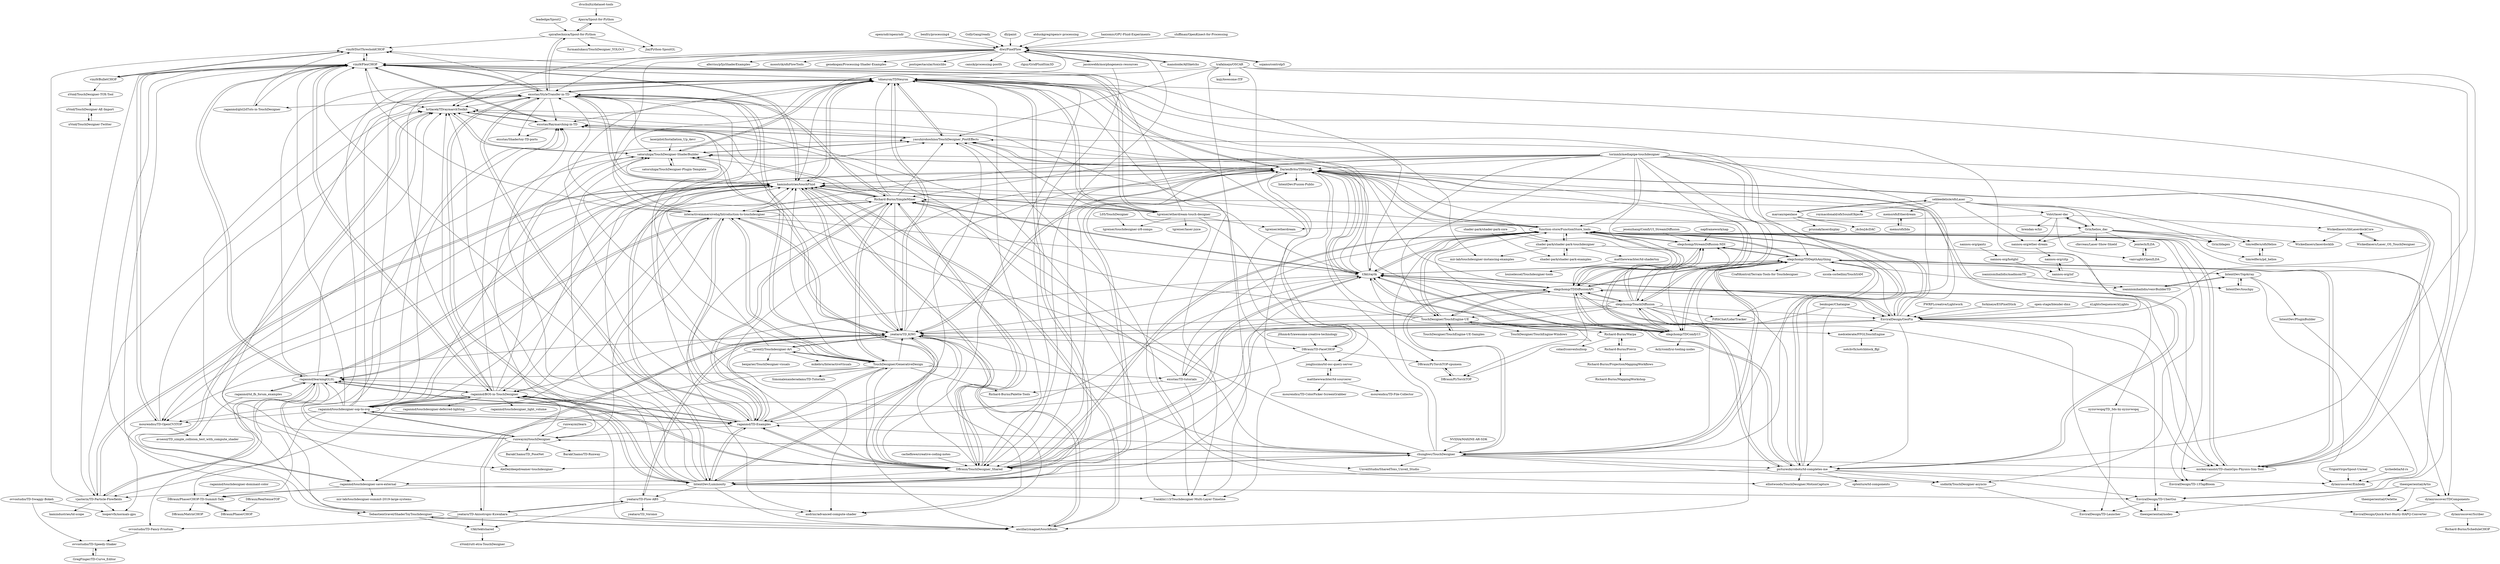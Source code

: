digraph G {
"dvschultz/dataset-tools" -> "Ajasra/Spout-for-Python" ["e"=1]
"haxiomic/GPU-Fluid-Experiments" -> "diwi/PixelFlow" ["e"=1]
"tdneuron/TDNeuron" -> "exsstas/StyleTransfer-in-TD"
"tdneuron/TDNeuron" -> "hrtlacek/TDraymarchToolkit"
"tdneuron/TDNeuron" -> "DarienBrito/TDMorph"
"tdneuron/TDNeuron" -> "vinz9/FlexCHOP"
"tdneuron/TDNeuron" -> "kamindustries/touchFluid"
"tdneuron/TDNeuron" -> "exsstas/Raymarching-in-TD"
"tdneuron/TDNeuron" -> "EnviralDesign/TD-UberGui"
"tdneuron/TDNeuron" -> "yasuhirohoshino/TouchDesigner_PostEffects"
"tdneuron/TDNeuron" -> "tgreiser/etherdream-touch-designer"
"tdneuron/TDNeuron" -> "satoruhiga/TouchDesigner-ShaderBuilder"
"tdneuron/TDNeuron" -> "yeataro/TD_KIWI"
"tdneuron/TDNeuron" -> "IntentDev/Luminosity"
"tdneuron/TDNeuron" -> "franklin113/Touchdesigner-Multi-Layer-Timeline"
"shiffman/OpenKinect-for-Processing" -> "diwi/PixelFlow" ["e"=1]
"manoloide/AllSketchs" -> "diwi/PixelFlow" ["e"=1]
"shader-park/shader-park-core" -> "shader-park/shader-park-examples" ["e"=1]
"shader-park/shader-park-core" -> "shader-park/shader-park-touchdesigner" ["e"=1]
"jasonwebb/morphogenesis-resources" -> "diwi/PixelFlow" ["e"=1]
"jasonwebb/morphogenesis-resources" -> "DBraun/TouchDesigner_Shared" ["e"=1]
"openrndr/openrndr" -> "diwi/PixelFlow" ["e"=1]
"runwayml/learn" -> "runwayml/touchDesigner" ["e"=1]
"memo/ofxEtherdream" -> "memo/ofxIlda"
"laserpilot/Installation_Up_4evr" -> "satoruhiga/TouchDesigner-ShaderBuilder" ["e"=1]
"yeataro/TD-Flow-ABS" -> "yeataro/TD_KIWI"
"yeataro/TD-Flow-ABS" -> "yeataro/TD-Anisotropic-Kuwahara"
"yeataro/TD-Flow-ABS" -> "yeataro/TD_Voronoi"
"yeataro/TD-Flow-ABS" -> "andrinr/advanced-compute-shader"
"yeataro/TD-Flow-ABS" -> "t3kt/tektshared"
"yeataro/TD_KIWI" -> "kamindustries/touchFluid"
"yeataro/TD_KIWI" -> "yeataro/TD-Flow-ABS"
"yeataro/TD_KIWI" -> "exsstas/StyleTransfer-in-TD"
"yeataro/TD_KIWI" -> "hrtlacek/TDraymarchToolkit"
"yeataro/TD_KIWI" -> "ancillarymagnet/touchfluids"
"yeataro/TD_KIWI" -> "satoruhiga/TouchDesigner-ShaderBuilder"
"yeataro/TD_KIWI" -> "tdneuron/TDNeuron"
"yeataro/TD_KIWI" -> "DarienBrito/TDMorph"
"yeataro/TD_KIWI" -> "IntentDev/Luminosity"
"yeataro/TD_KIWI" -> "yasuhirohoshino/TouchDesigner_PostEffects"
"yeataro/TD_KIWI" -> "cpreid2/Touchdesigner-Art"
"yeataro/TD_KIWI" -> "andrinr/advanced-compute-shader"
"yeataro/TD_KIWI" -> "yeataro/TD-Anisotropic-Kuwahara"
"yeataro/TD_KIWI" -> "DBraun/TD-FaceCHOP"
"yeataro/TD_KIWI" -> "mourendxu/TD-OpenCV3TOP"
"cpreid2/Touchdesigner-Art" -> "benjarier/TouchDesigner-visuals"
"cpreid2/Touchdesigner-Art" -> "yeataro/TD_KIWI"
"cpreid2/Touchdesigner-Art" -> "mikebru/InteractiveVisuals"
"cpreid2/Touchdesigner-Art" -> "kamindustries/touchFluid"
"cpreid2/Touchdesigner-Art" -> "andrinr/advanced-compute-shader"
"cpreid2/Touchdesigner-Art" -> "TouchDesigner/GenerativeDesign"
"Volst/laser-dac" -> "Grix/helios_dac"
"Volst/laser-dac" -> "nannou-org/ether-dream"
"Volst/laser-dac" -> "vanvught/OpenILDA"
"Volst/laser-dac" -> "Wickedlasers/libLaserdockCore"
"Volst/laser-dac" -> "tgreiser/etherdream"
"Volst/laser-dac" -> "brendan-w/lzr"
"satoruhiga/TouchDesigner-Plugin-Template" -> "satoruhiga/TouchDesigner-ShaderBuilder"
"IntentDev/Luminosity" -> "kamindustries/touchFluid"
"IntentDev/Luminosity" -> "hrtlacek/TDraymarchToolkit"
"IntentDev/Luminosity" -> "tdneuron/TDNeuron"
"IntentDev/Luminosity" -> "satoruhiga/TouchDesigner-ShaderBuilder"
"IntentDev/Luminosity" -> "yeataro/TD_KIWI"
"IntentDev/Luminosity" -> "DarienBrito/TDMorph"
"IntentDev/Luminosity" -> "exsstas/StyleTransfer-in-TD"
"IntentDev/Luminosity" -> "ancillarymagnet/touchfluids"
"IntentDev/Luminosity" -> "yeataro/TD-Flow-ABS"
"IntentDev/Luminosity" -> "raganmd/BOS-in-TouchDesigner"
"IntentDev/Luminosity" -> "vjasterix/TD-Particle-Flowfields"
"IntentDev/Luminosity" -> "raganmd/TD-Examples"
"IntentDev/Luminosity" -> "exsstas/Raymarching-in-TD"
"IntentDev/Luminosity" -> "EnviralDesign/TD-UberGui"
"IntentDev/Luminosity" -> "yasuhirohoshino/TouchDesigner_PostEffects"
"spiraltechnica/Spout-for-Python" -> "Ajasra/Spout-for-Python"
"spiraltechnica/Spout-for-Python" -> "exsstas/StyleTransfer-in-TD"
"spiraltechnica/Spout-for-Python" -> "furmanlukasz/TouchDesigner_YOLOv3"
"spiraltechnica/Spout-for-Python" -> "jlai/Python-SpoutGL"
"spiraltechnica/Spout-for-Python" -> "vinz9/DistThresholdCHOP"
"raganmd/touchdesigner-sop-to-svg" -> "raganmd/BOS-in-TouchDesigner"
"raganmd/touchdesigner-sop-to-svg" -> "satoruhiga/TouchDesigner-ShaderBuilder"
"raganmd/touchdesigner-sop-to-svg" -> "ancillarymagnet/touchfluids"
"raganmd/touchdesigner-sop-to-svg" -> "kamindustries/touchFluid"
"raganmd/touchdesigner-sop-to-svg" -> "runwayml/touchDesigner"
"raganmd/touchdesigner-sop-to-svg" -> "raganmd/TD-Examples"
"raganmd/touchdesigner-sop-to-svg" -> "tdneuron/TDNeuron"
"raganmd/touchdesigner-sop-to-svg" -> "hrtlacek/TDraymarchToolkit"
"raganmd/touchdesigner-sop-to-svg" -> "mourendxu/TD-OpenCV3TOP"
"raganmd/touchdesigner-sop-to-svg" -> "DBraun/PhaserCHOP-TD-Summit-Talk"
"raganmd/touchdesigner-sop-to-svg" -> "exsstas/StyleTransfer-in-TD"
"raganmd/touchdesigner-sop-to-svg" -> "raganmd/learningGLSL"
"raganmd/touchdesigner-sop-to-svg" -> "vinz9/FlexCHOP"
"raganmd/touchdesigner-sop-to-svg" -> "exsstas/Raymarching-in-TD"
"raganmd/touchdesigner-sop-to-svg" -> "DarienBrito/TDMorph"
"Richard-Burns/SimpleMixer" -> "kamindustries/touchFluid"
"Richard-Burns/SimpleMixer" -> "DBraun/TouchDesigner_Shared"
"Richard-Burns/SimpleMixer" -> "raganmd/TD-Examples"
"Richard-Burns/SimpleMixer" -> "t3kt/raytk"
"Richard-Burns/SimpleMixer" -> "yeataro/TD_KIWI"
"Richard-Burns/SimpleMixer" -> "exsstas/StyleTransfer-in-TD"
"Richard-Burns/SimpleMixer" -> "tdneuron/TDNeuron"
"Richard-Burns/SimpleMixer" -> "satoruhiga/TouchDesigner-ShaderBuilder"
"Richard-Burns/SimpleMixer" -> "interactiveimmersivehq/Introduction-to-touchdesigner"
"Richard-Burns/SimpleMixer" -> "exsstas/Raymarching-in-TD"
"Richard-Burns/SimpleMixer" -> "yasuhirohoshino/TouchDesigner_PostEffects"
"Richard-Burns/SimpleMixer" -> "raganmd/BOS-in-TouchDesigner"
"Richard-Burns/SimpleMixer" -> "TouchDesigner/GenerativeDesign"
"Richard-Burns/SimpleMixer" -> "andrinr/advanced-compute-shader"
"Richard-Burns/SimpleMixer" -> "tgreiser/etherdream-touch-designer"
"TouchDesigner/GenerativeDesign" -> "cpreid2/Touchdesigner-Art"
"TouchDesigner/GenerativeDesign" -> "kamindustries/touchFluid"
"TouchDesigner/GenerativeDesign" -> "Richard-Burns/SimpleMixer"
"TouchDesigner/GenerativeDesign" -> "raganmd/TD-Examples"
"TouchDesigner/GenerativeDesign" -> "raganmd/touchdesigner-sop-to-svg"
"TouchDesigner/GenerativeDesign" -> "Simonalexanderadams/TD-Tutorials"
"TouchDesigner/GenerativeDesign" -> "yeataro/TD_KIWI"
"TouchDesigner/GenerativeDesign" -> "interactiveimmersivehq/Introduction-to-touchdesigner"
"TouchDesigner/GenerativeDesign" -> "exsstas/StyleTransfer-in-TD"
"TouchDesigner/GenerativeDesign" -> "DBraun/TouchDesigner_Shared"
"TouchDesigner/GenerativeDesign" -> "exsstas/Raymarching-in-TD"
"TouchDesigner/GenerativeDesign" -> "ancillarymagnet/touchfluids"
"TouchDesigner/GenerativeDesign" -> "raganmd/learningGLSL"
"TouchDesigner/GenerativeDesign" -> "exsstas/TD-tutorials"
"TouchDesigner/GenerativeDesign" -> "Richard-Burns/Palette-Tools"
"raganmd/touchdesigner-dominant-color" -> "DBraun/PhaserCHOP-TD-Summit-Talk"
"raganmd/touchdesigner-save-external" -> "hrtlacek/TDraymarchToolkit"
"raganmd/touchdesigner-save-external" -> "mir-lab/touchdesigner-summit-2019-large-systems"
"raganmd/touchdesigner-save-external" -> "franklin113/Touchdesigner-Multi-Layer-Timeline"
"raganmd/touchdesigner-save-external" -> "DBraun/PhaserCHOP-TD-Summit-Talk"
"t3kt/tektshared" -> "nVoid/rutt-etra-TouchDesigner"
"L05/TouchDesigner" -> "tgreiser/touchdesigner-ir8-comps"
"runwayml/touchDesigner" -> "BarakChamo/TD_PoseNet"
"runwayml/touchDesigner" -> "BarakChamo/TD-Runway"
"runwayml/touchDesigner" -> "AleDel/deepdreamer-touchdesigner"
"runwayml/touchDesigner" -> "exsstas/Raymarching-in-TD"
"runwayml/touchDesigner" -> "raganmd/touchdesigner-sop-to-svg"
"runwayml/touchDesigner" -> "tdneuron/TDNeuron"
"runwayml/touchDesigner" -> "yasuhirohoshino/TouchDesigner_PostEffects"
"runwayml/touchDesigner" -> "raganmd/BOS-in-TouchDesigner"
"runwayml/touchDesigner" -> "exsstas/StyleTransfer-in-TD"
"runwayml/touchDesigner" -> "chungbwc/TouchDesigner"
"yeataro/TD-Anisotropic-Kuwahara" -> "yeataro/TD-Flow-ABS"
"yeataro/TD-Anisotropic-Kuwahara" -> "yeataro/TD_KIWI"
"yeataro/TD-Anisotropic-Kuwahara" -> "kamindustries/touchFluid"
"yeataro/TD-Anisotropic-Kuwahara" -> "ovvostudio/TD-Fancy-Frustum"
"yeataro/TD-Anisotropic-Kuwahara" -> "t3kt/tektshared"
"yeataro/TD-Anisotropic-Kuwahara" -> "vinz9/FlexCHOP"
"yeataro/TD-Anisotropic-Kuwahara" -> "ancillarymagnet/touchfluids"
"mourendxu/TD-OpenCV3TOP" -> "hrtlacek/TDraymarchToolkit"
"mourendxu/TD-OpenCV3TOP" -> "avseoul/TD_simple_collision_test_with_compute_shader"
"mourendxu/TD-OpenCV3TOP" -> "loopervfx/normals-gpu"
"mourendxu/TD-OpenCV3TOP" -> "vinz9/FlexCHOP"
"PWRFLcreative/Lightwork" -> "EnviralDesign/GeoPix" ["e"=1]
"ancillarymagnet/touchfluids" -> "SebastienGravel/ShaderToyTouchdesigner"
"ancillarymagnet/touchfluids" -> "kamindustries/touchFluid"
"ancillarymagnet/touchfluids" -> "yeataro/TD_KIWI"
"DBraun/PhaserCHOP" -> "DBraun/PhaserCHOP-TD-Summit-Talk"
"Richard-Burns/Previz" -> "Richard-Burns/Warpa"
"Richard-Burns/Previz" -> "Richard-Burns/ProjectionMappingWorkflows"
"nannou-org/gantz" -> "nannou-org/hotglsl"
"nannou-org/citp" -> "nannou-org/isf"
"vanvught/OpenILDA" -> "jemtech/ILDA"
"trafalmejo/OSCAR" -> "tdneuron/TDNeuron"
"trafalmejo/OSCAR" -> "picturesbyrobots/td-completes-me"
"trafalmejo/OSCAR" -> "DBraun/TD-FaceCHOP"
"trafalmejo/OSCAR" -> "franklin113/Touchdesigner-Multi-Layer-Timeline"
"trafalmejo/OSCAR" -> "yasuhirohoshino/TouchDesigner_PostEffects"
"trafalmejo/OSCAR" -> "koji/Awesome-ITP" ["e"=1]
"trafalmejo/OSCAR" -> "EnviralDesign/TD-UberGui"
"timredfern/ofxHelios" -> "timredfern/pd_helios"
"timredfern/pd_helios" -> "timredfern/ofxHelios"
"Wickedlasers/libLaserdockCore" -> "Wickedlasers/laserdocklib"
"Wickedlasers/libLaserdockCore" -> "Wickedlasers/Laser_OS_TouchDesigner"
"vinz9/DistThresholdCHOP" -> "vinz9/BulletCHOP"
"vinz9/DistThresholdCHOP" -> "vinz9/FlexCHOP"
"vinz9/BulletCHOP" -> "vinz9/DistThresholdCHOP"
"vinz9/BulletCHOP" -> "nVoid/TouchDesigner-TOX-Tool"
"memo/ofxIlda" -> "memo/ofxEtherdream"
"DBraun/RealSenseTOP" -> "DBraun/PhaserCHOP"
"nannou-org/ether-dream" -> "nannou-org/citp"
"benfry/processing4" -> "diwi/PixelFlow" ["e"=1]
"TouchDesigner/TouchEngine-UE" -> "TouchDesigner/TouchEngine-UE-Samples"
"TouchDesigner/TouchEngine-UE" -> "function-store/FunctionStore_tools"
"TouchDesigner/TouchEngine-UE" -> "olegchomp/TDComfyUI"
"TouchDesigner/TouchEngine-UE" -> "olegchomp/TDDiffusionAPI"
"TouchDesigner/TouchEngine-UE" -> "TouchDesigner/TouchEngine-Windows"
"TouchDesigner/TouchEngine-UE" -> "Richard-Burns/SimpleMixer"
"TouchDesigner/TouchEngine-UE" -> "Richard-Burns/Warpa"
"TouchDesigner/TouchEngine-UE" -> "t3kt/raytk"
"TouchDesigner/TouchEngine-UE" -> "exsstas/TD-tutorials"
"TouchDesigner/TouchEngine-UE" -> "DarienBrito/TDMorph"
"TouchDesigner/TouchEngine-UE" -> "DBraun/PyTorchTOP"
"j0hnm4r5/awesome-creative-technology" -> "DBraun/TD-FaceCHOP" ["e"=1]
"NVIDIA/MAXINE-AR-SDK" -> "chungbwc/TouchDesigner" ["e"=1]
"interactiveimmersivehq/Introduction-to-touchdesigner" -> "raganmd/TD-Examples"
"interactiveimmersivehq/Introduction-to-touchdesigner" -> "DBraun/TouchDesigner_Shared"
"interactiveimmersivehq/Introduction-to-touchdesigner" -> "raganmd/learningGLSL"
"interactiveimmersivehq/Introduction-to-touchdesigner" -> "Richard-Burns/SimpleMixer"
"interactiveimmersivehq/Introduction-to-touchdesigner" -> "raganmd/BOS-in-TouchDesigner"
"interactiveimmersivehq/Introduction-to-touchdesigner" -> "vinz9/FlexCHOP"
"interactiveimmersivehq/Introduction-to-touchdesigner" -> "runwayml/touchDesigner"
"interactiveimmersivehq/Introduction-to-touchdesigner" -> "kamindustries/touchFluid"
"interactiveimmersivehq/Introduction-to-touchdesigner" -> "t3kt/raytk"
"interactiveimmersivehq/Introduction-to-touchdesigner" -> "raganmd/touchdesigner-sop-to-svg"
"interactiveimmersivehq/Introduction-to-touchdesigner" -> "TouchDesigner/GenerativeDesign"
"interactiveimmersivehq/Introduction-to-touchdesigner" -> "exsstas/StyleTransfer-in-TD"
"interactiveimmersivehq/Introduction-to-touchdesigner" -> "tdneuron/TDNeuron"
"interactiveimmersivehq/Introduction-to-touchdesigner" -> "function-store/FunctionStore_tools"
"interactiveimmersivehq/Introduction-to-touchdesigner" -> "chungbwc/TouchDesigner"
"sojamo/controlp5" -> "diwi/PixelFlow" ["e"=1]
"satoruhiga/TouchDesigner-ShaderBuilder" -> "yasuhirohoshino/TouchDesigner_PostEffects"
"satoruhiga/TouchDesigner-ShaderBuilder" -> "hrtlacek/TDraymarchToolkit"
"satoruhiga/TouchDesigner-ShaderBuilder" -> "DarienBrito/TDMorph"
"satoruhiga/TouchDesigner-ShaderBuilder" -> "yeataro/TD_KIWI"
"satoruhiga/TouchDesigner-ShaderBuilder" -> "satoruhiga/TouchDesigner-Plugin-Template"
"satoruhiga/TouchDesigner-ShaderBuilder" -> "tdneuron/TDNeuron"
"satoruhiga/TouchDesigner-ShaderBuilder" -> "mourendxu/TD-OpenCV3TOP"
"matthewwachter/td-shadertoy" -> "louiselessel/Touchdesigner-tools"
"yasuhirohoshino/TouchDesigner_PostEffects" -> "satoruhiga/TouchDesigner-ShaderBuilder"
"yasuhirohoshino/TouchDesigner_PostEffects" -> "exsstas/Raymarching-in-TD"
"yasuhirohoshino/TouchDesigner_PostEffects" -> "franklin113/Touchdesigner-Multi-Layer-Timeline"
"yasuhirohoshino/TouchDesigner_PostEffects" -> "tdneuron/TDNeuron"
"yasuhirohoshino/TouchDesigner_PostEffects" -> "hrtlacek/TDraymarchToolkit"
"yasuhirohoshino/TouchDesigner_PostEffects" -> "DarienBrito/TDMorph"
"picturesbyrobots/td-completes-me" -> "DarienBrito/TDMorph"
"picturesbyrobots/td-completes-me" -> "t3kt/raytk"
"picturesbyrobots/td-completes-me" -> "EnviralDesign/TD-UberGui"
"picturesbyrobots/td-completes-me" -> "satoruhiga/TouchDesigner-ShaderBuilder"
"picturesbyrobots/td-completes-me" -> "yasuhirohoshino/TouchDesigner_PostEffects"
"picturesbyrobots/td-completes-me" -> "sndmtk/TouchDesigner-asyncio"
"picturesbyrobots/td-completes-me" -> "function-store/FunctionStore_tools"
"picturesbyrobots/td-completes-me" -> "optexture/td-components"
"picturesbyrobots/td-completes-me" -> "raganmd/touchdesigner-save-external"
"picturesbyrobots/td-completes-me" -> "dylanroscover/Embody"
"picturesbyrobots/td-completes-me" -> "olegchomp/TDDiffusionAPI"
"picturesbyrobots/td-completes-me" -> "elliotwoods/TouchDesigner.MotionCapture"
"DarienBrito/TDMorph" -> "satoruhiga/TouchDesigner-ShaderBuilder"
"DarienBrito/TDMorph" -> "t3kt/raytk"
"DarienBrito/TDMorph" -> "tdneuron/TDNeuron"
"DarienBrito/TDMorph" -> "function-store/FunctionStore_tools"
"DarienBrito/TDMorph" -> "kamindustries/touchFluid"
"DarienBrito/TDMorph" -> "picturesbyrobots/td-completes-me"
"DarienBrito/TDMorph" -> "franklin113/Touchdesigner-Multi-Layer-Timeline"
"DarienBrito/TDMorph" -> "DBraun/PyTorchTOP-cpumem"
"DarienBrito/TDMorph" -> "yasuhirohoshino/TouchDesigner_PostEffects"
"DarienBrito/TDMorph" -> "mickeyvanolst/TD-chainGpu-Physics-Sim-Tool"
"DarienBrito/TDMorph" -> "yeataro/TD_KIWI"
"DarienBrito/TDMorph" -> "ancillarymagnet/touchfluids"
"DarienBrito/TDMorph" -> "IntentDev/Fusion-Public"
"DarienBrito/TDMorph" -> "IntentDev/Luminosity"
"DarienBrito/TDMorph" -> "jonglissimo/td-osc-query-server"
"t3kt/raytk" -> "DarienBrito/TDMorph"
"t3kt/raytk" -> "function-store/FunctionStore_tools"
"t3kt/raytk" -> "picturesbyrobots/td-completes-me"
"t3kt/raytk" -> "DBraun/TouchDesigner_Shared"
"t3kt/raytk" -> "EnviralDesign/GeoPix"
"t3kt/raytk" -> "tdneuron/TDNeuron"
"t3kt/raytk" -> "Richard-Burns/SimpleMixer"
"t3kt/raytk" -> "yasuhirohoshino/TouchDesigner_PostEffects"
"t3kt/raytk" -> "raganmd/BOS-in-TouchDesigner"
"t3kt/raytk" -> "yeataro/TD_KIWI"
"t3kt/raytk" -> "exsstas/Raymarching-in-TD"
"t3kt/raytk" -> "olegchomp/TDDepthAnything"
"t3kt/raytk" -> "kamindustries/touchFluid"
"t3kt/raytk" -> "olegchomp/TDDiffusionAPI"
"t3kt/raytk" -> "olegchomp/TDComfyUI"
"dylanroscover/Scriber" -> "Richard-Burns/ScheduleCHOP"
"exsstas/Raymarching-in-TD" -> "hrtlacek/TDraymarchToolkit"
"exsstas/Raymarching-in-TD" -> "exsstas/Shadertoy-TD-ports"
"exsstas/Raymarching-in-TD" -> "vinz9/FlexCHOP"
"exsstas/Raymarching-in-TD" -> "yasuhirohoshino/TouchDesigner_PostEffects"
"DBraun/PhaserCHOP-TD-Summit-Talk" -> "DBraun/PhaserCHOP"
"DBraun/PhaserCHOP-TD-Summit-Talk" -> "DBraun/MatrixCHOP"
"hrtlacek/TDraymarchToolkit" -> "exsstas/Raymarching-in-TD"
"hrtlacek/TDraymarchToolkit" -> "satoruhiga/TouchDesigner-ShaderBuilder"
"hrtlacek/TDraymarchToolkit" -> "raganmd/touchdesigner-save-external"
"hrtlacek/TDraymarchToolkit" -> "franklin113/Touchdesigner-Multi-Layer-Timeline"
"leadedge/Spout2" -> "spiraltechnica/Spout-for-Python" ["e"=1]
"DBraun/TD-FaceCHOP" -> "jonglissimo/td-osc-query-server"
"DBraun/TD-FaceCHOP" -> "hrtlacek/TDraymarchToolkit"
"DBraun/TD-FaceCHOP" -> "DBraun/PyTorchTOP-cpumem"
"DBraun/TD-FaceCHOP" -> "tdneuron/TDNeuron"
"DBraun/TD-FaceCHOP" -> "raganmd/touchdesigner-save-external"
"Ajasra/Spout-for-Python" -> "jlai/Python-SpoutGL"
"Ajasra/Spout-for-Python" -> "spiraltechnica/Spout-for-Python"
"jonglissimo/td-osc-query-server" -> "matthewwachter/td-sourcerer"
"matthewwachter/td-sourcerer" -> "mourendxu/TD-File-Collector"
"matthewwachter/td-sourcerer" -> "jonglissimo/td-osc-query-server"
"matthewwachter/td-sourcerer" -> "mourendxu/TD-ColorPicker-ScreenGrabber"
"TouchDesigner/TouchEngine-UE-Samples" -> "TouchDesigner/TouchEngine-UE"
"Richard-Burns/ProjectionMappingWorkflows" -> "Richard-Burns/MappingWorkshop"
"nannou-org/isf" -> "nannou-org/citp"
"theexperiential/nodeo" -> "EnviralDesign/TD-UberGui"
"DBraun/PyTorchTOP-cpumem" -> "DBraun/PyTorchTOP"
"shader-park/shader-park-touchdesigner" -> "function-store/FunctionStore_tools"
"shader-park/shader-park-touchdesigner" -> "matthewwachter/td-shadertoy"
"shader-park/shader-park-touchdesigner" -> "mir-lab/touchdesigner-instancing-examples"
"shader-park/shader-park-touchdesigner" -> "EnviralDesign/TD-13TapBloom"
"shader-park/shader-park-touchdesigner" -> "shader-park/shader-park-examples"
"Wickedlasers/Laser_OS_TouchDesigner" -> "Wickedlasers/libLaserdockCore"
"nannou-org/hotglsl" -> "nannou-org/isf"
"GregFinger/TD-Curve_Editor" -> "ovvostudio/TD-Speedy-Shaker"
"raganmd/TD-Examples" -> "interactiveimmersivehq/Introduction-to-touchdesigner"
"raganmd/TD-Examples" -> "DBraun/TouchDesigner_Shared"
"raganmd/TD-Examples" -> "raganmd/learningGLSL"
"raganmd/TD-Examples" -> "Richard-Burns/SimpleMixer"
"raganmd/TD-Examples" -> "exsstas/StyleTransfer-in-TD"
"raganmd/TD-Examples" -> "raganmd/touchdesigner-sop-to-svg"
"raganmd/TD-Examples" -> "raganmd/BOS-in-TouchDesigner"
"raganmd/TD-Examples" -> "vinz9/FlexCHOP"
"raganmd/TD-Examples" -> "IntentDev/Luminosity"
"raganmd/TD-Examples" -> "kamindustries/touchFluid"
"raganmd/TD-Examples" -> "runwayml/touchDesigner"
"raganmd/TD-Examples" -> "tdneuron/TDNeuron"
"raganmd/TD-Examples" -> "TouchDesigner/GenerativeDesign"
"raganmd/TD-Examples" -> "t3kt/raytk"
"raganmd/TD-Examples" -> "DarienBrito/TDMorph"
"EnviralDesign/GeoPix" -> "EnviralDesign/TD-UberGui"
"EnviralDesign/GeoPix" -> "t3kt/raytk"
"EnviralDesign/GeoPix" -> "DarienBrito/TDMorph"
"EnviralDesign/GeoPix" -> "function-store/FunctionStore_tools"
"EnviralDesign/GeoPix" -> "tdneuron/TDNeuron"
"EnviralDesign/GeoPix" -> "mickeyvanolst/TD-chainGpu-Physics-Sim-Tool"
"EnviralDesign/GeoPix" -> "Richard-Burns/SimpleMixer"
"EnviralDesign/GeoPix" -> "picturesbyrobots/td-completes-me"
"EnviralDesign/GeoPix" -> "DBraun/TouchDesigner_Shared"
"EnviralDesign/GeoPix" -> "olegchomp/TDDiffusionAPI"
"EnviralDesign/GeoPix" -> "medcelerate/FFGLTouchEngine"
"EnviralDesign/GeoPix" -> "olegchomp/TDDepthAnything"
"EnviralDesign/GeoPix" -> "yeataro/TD_KIWI"
"EnviralDesign/GeoPix" -> "raganmd/touchdesigner-sop-to-svg"
"EnviralDesign/GeoPix" -> "theexperiential/nodeo"
"shader-park/shader-park-examples" -> "shader-park/shader-park-touchdesigner"
"GollyGang/ready" -> "diwi/PixelFlow" ["e"=1]
"chungbwc/TouchDesigner" -> "olegchomp/TDDiffusionAPI"
"chungbwc/TouchDesigner" -> "yeataro/TD_KIWI"
"chungbwc/TouchDesigner" -> "runwayml/touchDesigner"
"chungbwc/TouchDesigner" -> "DBraun/TouchDesigner_Shared"
"chungbwc/TouchDesigner" -> "AleDel/deepdreamer-touchdesigner"
"chungbwc/TouchDesigner" -> "olegchomp/TDDepthAnything"
"chungbwc/TouchDesigner" -> "function-store/FunctionStore_tools"
"chungbwc/TouchDesigner" -> "Richard-Burns/SimpleMixer"
"chungbwc/TouchDesigner" -> "yasuhirohoshino/TouchDesigner_PostEffects"
"chungbwc/TouchDesigner" -> "mickeyvanolst/TD-chainGpu-Physics-Sim-Tool"
"chungbwc/TouchDesigner" -> "UnveilStudio/SharedToxs_Unveil_Studio"
"chungbwc/TouchDesigner" -> "tdneuron/TDNeuron"
"chungbwc/TouchDesigner" -> "picturesbyrobots/td-completes-me"
"chungbwc/TouchDesigner" -> "raganmd/TD-Examples"
"chungbwc/TouchDesigner" -> "sndmtk/TouchDesigner-asyncio"
"napframework/nap" -> "olegchomp/StreamDiffusion-NDI" ["e"=1]
"forkineye/ESPixelStick" -> "EnviralDesign/GeoPix" ["e"=1]
"open-stage/blender-dmx" -> "EnviralDesign/GeoPix" ["e"=1]
"theexperiential/Artio" -> "dylanroscover/TDComponents"
"theexperiential/Artio" -> "EnviralDesign/Quick-Fast-Hurry-HAPQ-Converter"
"theexperiential/Artio" -> "theexperiential/Owlette"
"theexperiential/Artio" -> "theexperiential/nodeo"
"SebastienGravel/ShaderToyTouchdesigner" -> "ancillarymagnet/touchfluids"
"SebastienGravel/ShaderToyTouchdesigner" -> "t3kt/tektshared"
"DBraun/PyTorchTOP" -> "DBraun/PyTorchTOP-cpumem"
"sndmtk/TouchDesigner-asyncio" -> "EnviralDesign/TD-Launcher"
"dylanroscover/TDComponents" -> "dylanroscover/Scriber"
"dylanroscover/TDComponents" -> "EnviralDesign/Quick-Fast-Hurry-HAPQ-Converter"
"EnviralDesign/TD-UberGui" -> "EnviralDesign/Quick-Fast-Hurry-HAPQ-Converter"
"EnviralDesign/TD-UberGui" -> "EnviralDesign/TD-Launcher"
"EnviralDesign/TD-UberGui" -> "theexperiential/nodeo"
"vjasterix/TD-Particle-Flowfields" -> "kamindustries/td-scope"
"vjasterix/TD-Particle-Flowfields" -> "hrtlacek/TDraymarchToolkit"
"vjasterix/TD-Particle-Flowfields" -> "vinz9/DistThresholdCHOP"
"vjasterix/TD-Particle-Flowfields" -> "raganmd/learningGLSL"
"vjasterix/TD-Particle-Flowfields" -> "loopervfx/normals-gpu"
"vjasterix/TD-Particle-Flowfields" -> "kamindustries/touchFluid"
"TrigonVirgo/Spout-Unreal" -> "dylanroscover/Embody"
"sebleedelisle/ofxLaser" -> "Volst/laser-dac"
"sebleedelisle/ofxLaser" -> "Grix/helios_dac"
"sebleedelisle/ofxLaser" -> "marcan/openlase"
"sebleedelisle/ofxLaser" -> "nannou-org/ether-dream"
"sebleedelisle/ofxLaser" -> "timredfern/ofxHelios"
"sebleedelisle/ofxLaser" -> "memo/ofxEtherdream"
"sebleedelisle/ofxLaser" -> "roymacdonald/ofxSoundObjects" ["e"=1]
"sebleedelisle/ofxLaser" -> "Grix/ildagen"
"raganmd/learningGLSL" -> "raganmd/BOS-in-TouchDesigner"
"raganmd/learningGLSL" -> "vinz9/FlexCHOP"
"raganmd/learningGLSL" -> "raganmd/TD-Examples"
"raganmd/learningGLSL" -> "raganmd/td_fb_forum_examples"
"raganmd/learningGLSL" -> "vjasterix/TD-Particle-Flowfields"
"raganmd/learningGLSL" -> "DBraun/PhaserCHOP-TD-Summit-Talk"
"raganmd/learningGLSL" -> "kamindustries/touchFluid"
"raganmd/learningGLSL" -> "hrtlacek/TDraymarchToolkit"
"raganmd/learningGLSL" -> "ovvostudio/TD-Fancy-Frustum"
"raganmd/learningGLSL" -> "raganmd/touchdesigner-save-external"
"raganmd/learningGLSL" -> "tdneuron/TDNeuron"
"raganmd/learningGLSL" -> "SebastienGravel/ShaderToyTouchdesigner"
"raganmd/learningGLSL" -> "interactiveimmersivehq/Introduction-to-touchdesigner"
"jemtech/ILDA" -> "vanvught/OpenILDA"
"tychedelia/td-rs" -> "dylanroscover/Embody"
"nVoid/TouchDesigner-Twitter" -> "nVoid/TouchDesigner-AE-Import"
"tgreiser/etherdream-touch-designer" -> "tgreiser/touchdesigner-ir8-comps"
"tgreiser/etherdream-touch-designer" -> "tgreiser/laser-juice"
"tgreiser/etherdream-touch-designer" -> "tdneuron/TDNeuron"
"tgreiser/etherdream-touch-designer" -> "kamindustries/touchFluid"
"tgreiser/etherdream-touch-designer" -> "vinz9/DistThresholdCHOP"
"tgreiser/etherdream-touch-designer" -> "elliotwoods/TouchDesigner.MotionCapture"
"tgreiser/etherdream-touch-designer" -> "tgreiser/etherdream"
"tgreiser/etherdream-touch-designer" -> "vinz9/FlexCHOP"
"olegchomp/TDDiffusionAPI" -> "olegchomp/TDDepthAnything"
"olegchomp/TDDiffusionAPI" -> "olegchomp/TDComfyUI"
"olegchomp/TDDiffusionAPI" -> "function-store/FunctionStore_tools"
"olegchomp/TDDiffusionAPI" -> "olegchomp/StreamDiffusion-NDI"
"olegchomp/TDDiffusionAPI" -> "chungbwc/TouchDesigner"
"olegchomp/TDDiffusionAPI" -> "olegchomp/TouchDiffusion"
"olegchomp/TDDiffusionAPI" -> "picturesbyrobots/td-completes-me"
"olegchomp/TDDiffusionAPI" -> "mickeyvanolst/TD-chainGpu-Physics-Sim-Tool"
"olegchomp/TDDiffusionAPI" -> "t3kt/raytk"
"olegchomp/TDDiffusionAPI" -> "exsstas/StyleTransfer-in-TD"
"olegchomp/TDDiffusionAPI" -> "DarienBrito/TDMorph"
"olegchomp/TDDiffusionAPI" -> "IntentDev/Luminosity"
"olegchomp/TDDiffusionAPI" -> "xyzuvwopq/TD_3ds-by-xyzuvwopq"
"olegchomp/TDDiffusionAPI" -> "TouchDesigner/TouchEngine-UE"
"olegchomp/TDDiffusionAPI" -> "DBraun/PyTorchTOP"
"kamindustries/touchFluid" -> "yeataro/TD_KIWI"
"kamindustries/touchFluid" -> "vinz9/FlexCHOP"
"kamindustries/touchFluid" -> "tdneuron/TDNeuron"
"kamindustries/touchFluid" -> "ancillarymagnet/touchfluids"
"kamindustries/touchFluid" -> "IntentDev/Luminosity"
"kamindustries/touchFluid" -> "DarienBrito/TDMorph"
"kamindustries/touchFluid" -> "DBraun/TouchDesigner_Shared"
"kamindustries/touchFluid" -> "exsstas/StyleTransfer-in-TD"
"kamindustries/touchFluid" -> "andrinr/advanced-compute-shader"
"kamindustries/touchFluid" -> "Richard-Burns/SimpleMixer"
"kamindustries/touchFluid" -> "vjasterix/TD-Particle-Flowfields"
"kamindustries/touchFluid" -> "tgreiser/etherdream-touch-designer"
"kamindustries/touchFluid" -> "mourendxu/TD-OpenCV3TOP"
"kamindustries/touchFluid" -> "satoruhiga/TouchDesigner-ShaderBuilder"
"kamindustries/touchFluid" -> "raganmd/learningGLSL"
"xyzuvwopq/TD_3ds-by-xyzuvwopq" -> "EnviralDesign/TD-Launcher"
"Richard-Burns/Warpa" -> "Richard-Burns/Previz"
"Richard-Burns/Warpa" -> "colasf/convexhullsop"
"exsstas/TD-tutorials" -> "Richard-Burns/Palette-Tools"
"exsstas/TD-tutorials" -> "exsstas/Raymarching-in-TD"
"exsstas/TD-tutorials" -> "function-store/FunctionStore_tools"
"exsstas/TD-tutorials" -> "UnveilStudio/SharedToxs_Unveil_Studio"
"ovvostudio/TD-Fancy-Frustum" -> "ovvostudio/TD-Speedy-Shaker"
"marcan/openlase" -> "sebleedelisle/ofxLaser"
"marcan/openlase" -> "Grix/helios_dac"
"marcan/openlase" -> "prusnak/laserdisplay"
"marcan/openlase" -> "j4cbo/j4cDAC"
"torinmb/mediapipe-touchdesigner" -> "DBraun/TouchDesigner_Shared"
"torinmb/mediapipe-touchdesigner" -> "function-store/FunctionStore_tools"
"torinmb/mediapipe-touchdesigner" -> "t3kt/raytk"
"torinmb/mediapipe-touchdesigner" -> "olegchomp/TDDiffusionAPI"
"torinmb/mediapipe-touchdesigner" -> "olegchomp/TouchDiffusion"
"torinmb/mediapipe-touchdesigner" -> "olegchomp/TDDepthAnything"
"torinmb/mediapipe-touchdesigner" -> "EnviralDesign/GeoPix"
"torinmb/mediapipe-touchdesigner" -> "raganmd/TD-Examples"
"torinmb/mediapipe-touchdesigner" -> "TouchDesigner/TouchEngine-UE"
"torinmb/mediapipe-touchdesigner" -> "Richard-Burns/SimpleMixer"
"torinmb/mediapipe-touchdesigner" -> "olegchomp/TDComfyUI"
"torinmb/mediapipe-touchdesigner" -> "interactiveimmersivehq/Introduction-to-touchdesigner"
"torinmb/mediapipe-touchdesigner" -> "chungbwc/TouchDesigner"
"torinmb/mediapipe-touchdesigner" -> "DarienBrito/TDMorph"
"torinmb/mediapipe-touchdesigner" -> "mickeyvanolst/TD-chainGpu-Physics-Sim-Tool"
"diwi/PixelFlow" -> "DBraun/TouchDesigner_Shared"
"diwi/PixelFlow" -> "kamindustries/touchFluid"
"diwi/PixelFlow" -> "vinz9/FlexCHOP"
"diwi/PixelFlow" -> "aferriss/p5jsShaderExamples" ["e"=1]
"diwi/PixelFlow" -> "jasonwebb/morphogenesis-resources" ["e"=1]
"diwi/PixelFlow" -> "exsstas/StyleTransfer-in-TD"
"diwi/PixelFlow" -> "sojamo/controlp5" ["e"=1]
"diwi/PixelFlow" -> "interactiveimmersivehq/Introduction-to-touchdesigner"
"diwi/PixelFlow" -> "moostrik/ofxFlowTools" ["e"=1]
"diwi/PixelFlow" -> "genekogan/Processing-Shader-Examples" ["e"=1]
"diwi/PixelFlow" -> "postspectacular/toxiclibs" ["e"=1]
"diwi/PixelFlow" -> "cansik/processing-postfx" ["e"=1]
"diwi/PixelFlow" -> "hrtlacek/TDraymarchToolkit"
"diwi/PixelFlow" -> "rlguy/GridFluidSim3D" ["e"=1]
"diwi/PixelFlow" -> "manoloide/AllSketchs" ["e"=1]
"function-store/FunctionStore_tools" -> "t3kt/raytk"
"function-store/FunctionStore_tools" -> "DarienBrito/TDMorph"
"function-store/FunctionStore_tools" -> "mickeyvanolst/TD-chainGpu-Physics-Sim-Tool"
"function-store/FunctionStore_tools" -> "olegchomp/TDDiffusionAPI"
"function-store/FunctionStore_tools" -> "shader-park/shader-park-touchdesigner"
"function-store/FunctionStore_tools" -> "sndmtk/TouchDesigner-asyncio"
"function-store/FunctionStore_tools" -> "DBraun/TouchDesigner_Shared"
"function-store/FunctionStore_tools" -> "dylanroscover/TDComponents"
"function-store/FunctionStore_tools" -> "olegchomp/TDDepthAnything"
"function-store/FunctionStore_tools" -> "EnviralDesign/GeoPix"
"function-store/FunctionStore_tools" -> "TouchDesigner/TouchEngine-UE"
"function-store/FunctionStore_tools" -> "picturesbyrobots/td-completes-me"
"function-store/FunctionStore_tools" -> "olegchomp/StreamDiffusion-NDI"
"function-store/FunctionStore_tools" -> "EnviralDesign/TD-13TapBloom"
"function-store/FunctionStore_tools" -> "kamindustries/touchFluid"
"raganmd/td_fb_forum_examples" -> "raganmd/learningGLSL"
"raganmd/td_fb_forum_examples" -> "avseoul/TD_simple_collision_test_with_compute_shader"
"Grix/helios_dac" -> "Volst/laser-dac"
"Grix/helios_dac" -> "nannou-org/ether-dream"
"Grix/helios_dac" -> "Grix/ildagen"
"Grix/helios_dac" -> "Wickedlasers/laserdocklib"
"Grix/helios_dac" -> "timredfern/ofxHelios"
"Grix/helios_dac" -> "cfavreau/Laser-Show-Shield"
"Grix/helios_dac" -> "timredfern/pd_helios"
"Grix/helios_dac" -> "jemtech/ILDA"
"mickeyvanolst/TD-chainGpu-Physics-Sim-Tool" -> "function-store/FunctionStore_tools"
"mickeyvanolst/TD-chainGpu-Physics-Sim-Tool" -> "olegchomp/TDDepthAnything"
"mickeyvanolst/TD-chainGpu-Physics-Sim-Tool" -> "DarienBrito/TDMorph"
"mickeyvanolst/TD-chainGpu-Physics-Sim-Tool" -> "EnviralDesign/TD-13TapBloom"
"nVoid/TouchDesigner-AE-Import" -> "nVoid/TouchDesigner-Twitter"
"olegchomp/StreamDiffusion-NDI" -> "olegchomp/TDDiffusionAPI"
"olegchomp/StreamDiffusion-NDI" -> "olegchomp/TDDepthAnything"
"olegchomp/StreamDiffusion-NDI" -> "olegchomp/TDComfyUI"
"olegchomp/StreamDiffusion-NDI" -> "function-store/FunctionStore_tools"
"olegchomp/TDComfyUI" -> "olegchomp/TDDiffusionAPI"
"olegchomp/TDComfyUI" -> "olegchomp/TouchDiffusion"
"olegchomp/TDComfyUI" -> "olegchomp/TDDepthAnything"
"olegchomp/TDComfyUI" -> "olegchomp/StreamDiffusion-NDI"
"olegchomp/TDComfyUI" -> "t3kt/raytk"
"olegchomp/TDComfyUI" -> "TouchDesigner/TouchEngine-UE"
"olegchomp/TDComfyUI" -> "function-store/FunctionStore_tools"
"olegchomp/TDComfyUI" -> "Acly/comfyui-tooling-nodes" ["e"=1]
"olegchomp/TDComfyUI" -> "DarienBrito/TDMorph"
"xLightsSequencer/xLights" -> "EnviralDesign/GeoPix" ["e"=1]
"benkuper/Chataigne" -> "EnviralDesign/GeoPix" ["e"=1]
"benkuper/Chataigne" -> "DBraun/TouchDesigner_Shared" ["e"=1]
"benkuper/Chataigne" -> "picturesbyrobots/td-completes-me" ["e"=1]
"DBraun/TouchDesigner_Shared" -> "raganmd/TD-Examples"
"DBraun/TouchDesigner_Shared" -> "interactiveimmersivehq/Introduction-to-touchdesigner"
"DBraun/TouchDesigner_Shared" -> "kamindustries/touchFluid"
"DBraun/TouchDesigner_Shared" -> "t3kt/raytk"
"DBraun/TouchDesigner_Shared" -> "Richard-Burns/SimpleMixer"
"DBraun/TouchDesigner_Shared" -> "function-store/FunctionStore_tools"
"DBraun/TouchDesigner_Shared" -> "raganmd/BOS-in-TouchDesigner"
"DBraun/TouchDesigner_Shared" -> "yeataro/TD_KIWI"
"DBraun/TouchDesigner_Shared" -> "tdneuron/TDNeuron"
"DBraun/TouchDesigner_Shared" -> "raganmd/learningGLSL"
"DBraun/TouchDesigner_Shared" -> "vinz9/FlexCHOP"
"DBraun/TouchDesigner_Shared" -> "exsstas/StyleTransfer-in-TD"
"DBraun/TouchDesigner_Shared" -> "chungbwc/TouchDesigner"
"DBraun/TouchDesigner_Shared" -> "IntentDev/Luminosity"
"DBraun/TouchDesigner_Shared" -> "DarienBrito/TDMorph"
"jesenzhang/ComfyUI_StreamDiffusion" -> "olegchomp/StreamDiffusion-NDI" ["e"=1]
"cacheflowe/creative-coding-notes" -> "DBraun/TouchDesigner_Shared" ["e"=1]
"olegchomp/TDDepthAnything" -> "olegchomp/TouchDiffusion"
"olegchomp/TDDepthAnything" -> "IntentDev/TopArray"
"olegchomp/TDDepthAnything" -> "olegchomp/TDDiffusionAPI"
"olegchomp/TDDepthAnything" -> "mickeyvanolst/TD-chainGpu-Physics-Sim-Tool"
"olegchomp/TDDepthAnything" -> "IntentDev/touchpy"
"olegchomp/TDDepthAnything" -> "olegchomp/StreamDiffusion-NDI"
"olegchomp/TDDepthAnything" -> "olegchomp/TDComfyUI"
"olegchomp/TDDepthAnything" -> "CraftKontrol/Terrain-Tools-for-Touchdesigner"
"olegchomp/TDDepthAnything" -> "function-store/FunctionStore_tools"
"olegchomp/TDDepthAnything" -> "dylanroscover/TDComponents"
"olegchomp/TDDepthAnything" -> "nicola-corbellini/TouchSAM"
"olegchomp/TDDepthAnything" -> "ioannismihailidis/venvBuilderTD"
"olegchomp/TDDepthAnything" -> "t3kt/raytk"
"olegchomp/TDDepthAnything" -> "FifthChat/LidarTracker"
"olegchomp/TDDepthAnything" -> "chungbwc/TouchDesigner"
"IntentDev/TopArray" -> "ioannismihailidis/venvBuilderTD"
"IntentDev/TopArray" -> "IntentDev/touchpy"
"IntentDev/TopArray" -> "IntentDev/PluginBuilder"
"IntentDev/TopArray" -> "dylanroscover/Embody"
"IntentDev/PluginBuilder" -> "dylanroscover/Embody"
"nVoid/TouchDesigner-TOX-Tool" -> "nVoid/TouchDesigner-AE-Import"
"dli/paint" -> "diwi/PixelFlow" ["e"=1]
"medcelerate/FFGLTouchEngine" -> "notchvfx/notchblock_ffgl"
"olegchomp/TouchDiffusion" -> "olegchomp/TDDepthAnything"
"olegchomp/TouchDiffusion" -> "olegchomp/TDComfyUI"
"olegchomp/TouchDiffusion" -> "olegchomp/TDDiffusionAPI"
"olegchomp/TouchDiffusion" -> "t3kt/raytk"
"olegchomp/TouchDiffusion" -> "olegchomp/StreamDiffusion-NDI"
"olegchomp/TouchDiffusion" -> "DarienBrito/TDMorph"
"olegchomp/TouchDiffusion" -> "chungbwc/TouchDesigner"
"olegchomp/TouchDiffusion" -> "exsstas/TD-tutorials"
"olegchomp/TouchDiffusion" -> "function-store/FunctionStore_tools"
"olegchomp/TouchDiffusion" -> "mickeyvanolst/TD-chainGpu-Physics-Sim-Tool"
"olegchomp/TouchDiffusion" -> "TouchDesigner/TouchEngine-UE"
"olegchomp/TouchDiffusion" -> "medcelerate/FFGLTouchEngine"
"olegchomp/TouchDiffusion" -> "EnviralDesign/GeoPix"
"olegchomp/TouchDiffusion" -> "yeataro/TD_KIWI"
"olegchomp/TouchDiffusion" -> "FifthChat/LidarTracker"
"IntentDev/touchpy" -> "IntentDev/TopArray"
"ioannismihailidis/madmomTD" -> "ioannismihailidis/venvBuilderTD"
"ioannismihailidis/venvBuilderTD" -> "IntentDev/TopArray"
"raganmd/BOS-in-TouchDesigner" -> "raganmd/learningGLSL"
"raganmd/BOS-in-TouchDesigner" -> "raganmd/touchdesigner-sop-to-svg"
"raganmd/BOS-in-TouchDesigner" -> "vinz9/FlexCHOP"
"raganmd/BOS-in-TouchDesigner" -> "raganmd/touchdesigner-deferred-lighting"
"raganmd/BOS-in-TouchDesigner" -> "vjasterix/TD-Particle-Flowfields"
"raganmd/BOS-in-TouchDesigner" -> "tdneuron/TDNeuron"
"raganmd/BOS-in-TouchDesigner" -> "DarienBrito/TDMorph"
"raganmd/BOS-in-TouchDesigner" -> "exsstas/Raymarching-in-TD"
"raganmd/BOS-in-TouchDesigner" -> "IntentDev/Luminosity"
"raganmd/BOS-in-TouchDesigner" -> "raganmd/TD-Examples"
"raganmd/BOS-in-TouchDesigner" -> "DBraun/TouchDesigner_Shared"
"raganmd/BOS-in-TouchDesigner" -> "mourendxu/TD-OpenCV3TOP"
"raganmd/BOS-in-TouchDesigner" -> "satoruhiga/TouchDesigner-ShaderBuilder"
"raganmd/BOS-in-TouchDesigner" -> "raganmd/touchdesigner_light_volume"
"raganmd/BOS-in-TouchDesigner" -> "hrtlacek/TDraymarchToolkit"
"atduskgreg/opencv-processing" -> "diwi/PixelFlow" ["e"=1]
"ovvostudio/TD-Swaggy-Bokeh" -> "ovvostudio/TD-Speedy-Shaker"
"ovvostudio/TD-Swaggy-Bokeh" -> "loopervfx/normals-gpu"
"vinz9/FlexCHOP" -> "vinz9/DistThresholdCHOP"
"vinz9/FlexCHOP" -> "exsstas/Raymarching-in-TD"
"vinz9/FlexCHOP" -> "exsstas/StyleTransfer-in-TD"
"vinz9/FlexCHOP" -> "kamindustries/touchFluid"
"vinz9/FlexCHOP" -> "raganmd/learningGLSL"
"vinz9/FlexCHOP" -> "tdneuron/TDNeuron"
"vinz9/FlexCHOP" -> "hrtlacek/TDraymarchToolkit"
"vinz9/FlexCHOP" -> "mourendxu/TD-OpenCV3TOP"
"vinz9/FlexCHOP" -> "vinz9/BulletCHOP"
"vinz9/FlexCHOP" -> "raganmd/BOS-in-TouchDesigner"
"vinz9/FlexCHOP" -> "SebastienGravel/ShaderToyTouchdesigner"
"vinz9/FlexCHOP" -> "raganmd/glsl2dTuts-in-TouchDesigner"
"vinz9/FlexCHOP" -> "tgreiser/etherdream-touch-designer"
"vinz9/FlexCHOP" -> "vjasterix/TD-Particle-Flowfields"
"vinz9/FlexCHOP" -> "mir-lab/touchdesigner-instancing-examples"
"exsstas/StyleTransfer-in-TD" -> "tdneuron/TDNeuron"
"exsstas/StyleTransfer-in-TD" -> "vinz9/FlexCHOP"
"exsstas/StyleTransfer-in-TD" -> "yeataro/TD_KIWI"
"exsstas/StyleTransfer-in-TD" -> "exsstas/Raymarching-in-TD"
"exsstas/StyleTransfer-in-TD" -> "kamindustries/touchFluid"
"exsstas/StyleTransfer-in-TD" -> "hrtlacek/TDraymarchToolkit"
"exsstas/StyleTransfer-in-TD" -> "satoruhiga/TouchDesigner-ShaderBuilder"
"exsstas/StyleTransfer-in-TD" -> "IntentDev/Luminosity"
"exsstas/StyleTransfer-in-TD" -> "AleDel/deepdreamer-touchdesigner"
"exsstas/StyleTransfer-in-TD" -> "raganmd/glsl2dTuts-in-TouchDesigner"
"exsstas/StyleTransfer-in-TD" -> "raganmd/TD-Examples"
"exsstas/StyleTransfer-in-TD" -> "spiraltechnica/Spout-for-Python"
"exsstas/StyleTransfer-in-TD" -> "Richard-Burns/SimpleMixer"
"exsstas/StyleTransfer-in-TD" -> "exsstas/Shadertoy-TD-ports"
"exsstas/StyleTransfer-in-TD" -> "vinz9/DistThresholdCHOP"
"raganmd/glsl2dTuts-in-TouchDesigner" -> "vinz9/DistThresholdCHOP"
"ovvostudio/TD-Speedy-Shaker" -> "GregFinger/TD-Curve_Editor"
"dvschultz/dataset-tools" ["l"="44.81,31.504", "c"=1003]
"Ajasra/Spout-for-Python" ["l"="37.162,23.097"]
"haxiomic/GPU-Fluid-Experiments" ["l"="36.099,24.231", "c"=98]
"diwi/PixelFlow" ["l"="37.311,23.055"]
"tdneuron/TDNeuron" ["l"="37.273,23.013"]
"exsstas/StyleTransfer-in-TD" ["l"="37.243,23.034"]
"hrtlacek/TDraymarchToolkit" ["l"="37.291,23.031"]
"DarienBrito/TDMorph" ["l"="37.266,22.987"]
"vinz9/FlexCHOP" ["l"="37.258,23.048"]
"kamindustries/touchFluid" ["l"="37.254,23.033"]
"exsstas/Raymarching-in-TD" ["l"="37.254,23.024"]
"EnviralDesign/TD-UberGui" ["l"="37.304,22.958"]
"yasuhirohoshino/TouchDesigner_PostEffects" ["l"="37.281,22.997"]
"tgreiser/etherdream-touch-designer" ["l"="37.234,23.064"]
"satoruhiga/TouchDesigner-ShaderBuilder" ["l"="37.268,23.027"]
"yeataro/TD_KIWI" ["l"="37.241,23.021"]
"IntentDev/Luminosity" ["l"="37.251,23.012"]
"franklin113/Touchdesigner-Multi-Layer-Timeline" ["l"="37.312,23.004"]
"shiffman/OpenKinect-for-Processing" ["l"="59.606,11.614", "c"=87]
"manoloide/AllSketchs" ["l"="36.081,24.088", "c"=98]
"shader-park/shader-park-core" ["l"="36.139,24.449", "c"=98]
"shader-park/shader-park-examples" ["l"="37.137,22.967"]
"shader-park/shader-park-touchdesigner" ["l"="37.169,22.97"]
"jasonwebb/morphogenesis-resources" ["l"="36.044,24.169", "c"=98]
"DBraun/TouchDesigner_Shared" ["l"="37.246,22.996"]
"openrndr/openrndr" ["l"="34.683,24.343", "c"=329]
"runwayml/learn" ["l"="34.555,24.452", "c"=329]
"runwayml/touchDesigner" ["l"="37.294,23.005"]
"memo/ofxEtherdream" ["l"="37.039,23.317"]
"memo/ofxIlda" ["l"="37.016,23.321"]
"laserpilot/Installation_Up_4evr" ["l"="34.737,24.259", "c"=329]
"yeataro/TD-Flow-ABS" ["l"="37.219,23.06"]
"yeataro/TD-Anisotropic-Kuwahara" ["l"="37.249,23.068"]
"yeataro/TD_Voronoi" ["l"="37.189,23.094"]
"andrinr/advanced-compute-shader" ["l"="37.216,23.041"]
"t3kt/tektshared" ["l"="37.244,23.102"]
"ancillarymagnet/touchfluids" ["l"="37.241,23.047"]
"cpreid2/Touchdesigner-Art" ["l"="37.198,23.037"]
"DBraun/TD-FaceCHOP" ["l"="37.31,22.991"]
"mourendxu/TD-OpenCV3TOP" ["l"="37.283,23.06"]
"benjarier/TouchDesigner-visuals" ["l"="37.163,23.051"]
"mikebru/InteractiveVisuals" ["l"="37.152,23.041"]
"TouchDesigner/GenerativeDesign" ["l"="37.223,23.021"]
"Volst/laser-dac" ["l"="37.127,23.276"]
"Grix/helios_dac" ["l"="37.103,23.299"]
"nannou-org/ether-dream" ["l"="37.111,23.319"]
"vanvught/OpenILDA" ["l"="37.142,23.306"]
"Wickedlasers/libLaserdockCore" ["l"="37.149,23.27"]
"tgreiser/etherdream" ["l"="37.178,23.176"]
"brendan-w/lzr" ["l"="37.161,23.291"]
"satoruhiga/TouchDesigner-Plugin-Template" ["l"="37.287,23.074"]
"raganmd/BOS-in-TouchDesigner" ["l"="37.284,23.021"]
"vjasterix/TD-Particle-Flowfields" ["l"="37.268,23.064"]
"raganmd/TD-Examples" ["l"="37.263,23.016"]
"spiraltechnica/Spout-for-Python" ["l"="37.185,23.073"]
"furmanlukasz/TouchDesigner_YOLOv3" ["l"="37.145,23.076"]
"jlai/Python-SpoutGL" ["l"="37.148,23.091"]
"vinz9/DistThresholdCHOP" ["l"="37.229,23.077"]
"raganmd/touchdesigner-sop-to-svg" ["l"="37.278,23.033"]
"DBraun/PhaserCHOP-TD-Summit-Talk" ["l"="37.344,23.06"]
"raganmd/learningGLSL" ["l"="37.28,23.046"]
"Richard-Burns/SimpleMixer" ["l"="37.236,23.007"]
"t3kt/raytk" ["l"="37.246,22.978"]
"interactiveimmersivehq/Introduction-to-touchdesigner" ["l"="37.266,23.001"]
"Simonalexanderadams/TD-Tutorials" ["l"="37.161,23.021"]
"exsstas/TD-tutorials" ["l"="37.206,22.987"]
"Richard-Burns/Palette-Tools" ["l"="37.186,23"]
"raganmd/touchdesigner-dominant-color" ["l"="37.382,23.082"]
"raganmd/touchdesigner-save-external" ["l"="37.322,23.022"]
"mir-lab/touchdesigner-summit-2019-large-systems" ["l"="37.366,23.027"]
"nVoid/rutt-etra-TouchDesigner" ["l"="37.246,23.134"]
"L05/TouchDesigner" ["l"="37.183,23.145"]
"tgreiser/touchdesigner-ir8-comps" ["l"="37.203,23.117"]
"BarakChamo/TD_PoseNet" ["l"="37.359,22.997"]
"BarakChamo/TD-Runway" ["l"="37.344,23.004"]
"AleDel/deepdreamer-touchdesigner" ["l"="37.305,23.016"]
"chungbwc/TouchDesigner" ["l"="37.26,22.977"]
"ovvostudio/TD-Fancy-Frustum" ["l"="37.277,23.098"]
"avseoul/TD_simple_collision_test_with_compute_shader" ["l"="37.315,23.099"]
"loopervfx/normals-gpu" ["l"="37.295,23.102"]
"PWRFLcreative/Lightwork" ["l"="-16.446,-41.183", "c"=742]
"EnviralDesign/GeoPix" ["l"="37.267,22.965"]
"SebastienGravel/ShaderToyTouchdesigner" ["l"="37.258,23.08"]
"DBraun/PhaserCHOP" ["l"="37.375,23.065"]
"Richard-Burns/Previz" ["l"="37.129,22.871"]
"Richard-Burns/Warpa" ["l"="37.155,22.89"]
"Richard-Burns/ProjectionMappingWorkflows" ["l"="37.108,22.85"]
"nannou-org/gantz" ["l"="37.125,23.435"]
"nannou-org/hotglsl" ["l"="37.125,23.409"]
"nannou-org/citp" ["l"="37.12,23.357"]
"nannou-org/isf" ["l"="37.122,23.381"]
"jemtech/ILDA" ["l"="37.129,23.319"]
"trafalmejo/OSCAR" ["l"="37.324,22.981"]
"picturesbyrobots/td-completes-me" ["l"="37.285,22.971"]
"koji/Awesome-ITP" ["l"="34.391,24.25", "c"=329]
"timredfern/ofxHelios" ["l"="37.073,23.295"]
"timredfern/pd_helios" ["l"="37.078,23.28"]
"Wickedlasers/laserdocklib" ["l"="37.129,23.292"]
"Wickedlasers/Laser_OS_TouchDesigner" ["l"="37.169,23.263"]
"vinz9/BulletCHOP" ["l"="37.229,23.102"]
"nVoid/TouchDesigner-TOX-Tool" ["l"="37.224,23.144"]
"DBraun/RealSenseTOP" ["l"="37.407,23.073"]
"benfry/processing4" ["l"="34.616,24.158", "c"=329]
"TouchDesigner/TouchEngine-UE" ["l"="37.21,22.948"]
"TouchDesigner/TouchEngine-UE-Samples" ["l"="37.179,22.932"]
"function-store/FunctionStore_tools" ["l"="37.237,22.964"]
"olegchomp/TDComfyUI" ["l"="37.226,22.944"]
"olegchomp/TDDiffusionAPI" ["l"="37.247,22.958"]
"TouchDesigner/TouchEngine-Windows" ["l"="37.162,22.918"]
"DBraun/PyTorchTOP" ["l"="37.266,22.922"]
"j0hnm4r5/awesome-creative-technology" ["l"="25.95,-26.276", "c"=32]
"NVIDIA/MAXINE-AR-SDK" ["l"="31.811,29.511", "c"=124]
"sojamo/controlp5" ["l"="34.564,24.139", "c"=329]
"matthewwachter/td-shadertoy" ["l"="37.111,22.957"]
"louiselessel/Touchdesigner-tools" ["l"="37.084,22.951"]
"sndmtk/TouchDesigner-asyncio" ["l"="37.283,22.943"]
"optexture/td-components" ["l"="37.336,22.948"]
"dylanroscover/Embody" ["l"="37.3,22.892"]
"elliotwoods/TouchDesigner.MotionCapture" ["l"="37.301,23.029"]
"DBraun/PyTorchTOP-cpumem" ["l"="37.295,22.945"]
"mickeyvanolst/TD-chainGpu-Physics-Sim-Tool" ["l"="37.239,22.949"]
"IntentDev/Fusion-Public" ["l"="37.315,22.966"]
"jonglissimo/td-osc-query-server" ["l"="37.346,22.971"]
"olegchomp/TDDepthAnything" ["l"="37.243,22.93"]
"dylanroscover/Scriber" ["l"="37.287,22.858"]
"Richard-Burns/ScheduleCHOP" ["l"="37.291,22.83"]
"exsstas/Shadertoy-TD-ports" ["l"="37.21,23.027"]
"DBraun/MatrixCHOP" ["l"="37.363,23.086"]
"leadedge/Spout2" ["l"="-25.552,-34.759", "c"=35]
"matthewwachter/td-sourcerer" ["l"="37.382,22.961"]
"mourendxu/TD-File-Collector" ["l"="37.403,22.947"]
"mourendxu/TD-ColorPicker-ScreenGrabber" ["l"="37.407,22.962"]
"Richard-Burns/MappingWorkshop" ["l"="37.093,22.834"]
"theexperiential/nodeo" ["l"="37.319,22.934"]
"mir-lab/touchdesigner-instancing-examples" ["l"="37.183,23.016"]
"EnviralDesign/TD-13TapBloom" ["l"="37.192,22.954"]
"GregFinger/TD-Curve_Editor" ["l"="37.3,23.16"]
"ovvostudio/TD-Speedy-Shaker" ["l"="37.294,23.141"]
"medcelerate/FFGLTouchEngine" ["l"="37.222,22.913"]
"GollyGang/ready" ["l"="-24.458,-34.938", "c"=811]
"UnveilStudio/SharedToxs_Unveil_Studio" ["l"="37.2,22.973"]
"napframework/nap" ["l"="33.407,24.153", "c"=662]
"olegchomp/StreamDiffusion-NDI" ["l"="37.223,22.931"]
"forkineye/ESPixelStick" ["l"="-16.45,-41.438", "c"=742]
"open-stage/blender-dmx" ["l"="-16.152,-41.375", "c"=742]
"theexperiential/Artio" ["l"="37.328,22.897"]
"dylanroscover/TDComponents" ["l"="37.283,22.902"]
"EnviralDesign/Quick-Fast-Hurry-HAPQ-Converter" ["l"="37.312,22.913"]
"theexperiential/Owlette" ["l"="37.353,22.88"]
"EnviralDesign/TD-Launcher" ["l"="37.305,22.927"]
"kamindustries/td-scope" ["l"="37.271,23.112"]
"TrigonVirgo/Spout-Unreal" ["l"="37.324,22.87"]
"sebleedelisle/ofxLaser" ["l"="37.081,23.314"]
"marcan/openlase" ["l"="37.074,23.34"]
"roymacdonald/ofxSoundObjects" ["l"="33.296,24.085", "c"=662]
"Grix/ildagen" ["l"="37.084,23.293"]
"raganmd/td_fb_forum_examples" ["l"="37.311,23.082"]
"tychedelia/td-rs" ["l"="37.315,22.854"]
"nVoid/TouchDesigner-Twitter" ["l"="37.223,23.19"]
"nVoid/TouchDesigner-AE-Import" ["l"="37.223,23.172"]
"tgreiser/laser-juice" ["l"="37.209,23.099"]
"olegchomp/TouchDiffusion" ["l"="37.223,22.96"]
"xyzuvwopq/TD_3ds-by-xyzuvwopq" ["l"="37.287,22.919"]
"colasf/convexhullsop" ["l"="37.149,22.866"]
"prusnak/laserdisplay" ["l"="37.05,23.355"]
"j4cbo/j4cDAC" ["l"="37.067,23.37"]
"torinmb/mediapipe-touchdesigner" ["l"="37.26,22.944"]
"aferriss/p5jsShaderExamples" ["l"="36.025,24.147", "c"=98]
"moostrik/ofxFlowTools" ["l"="33.255,24.003", "c"=662]
"genekogan/Processing-Shader-Examples" ["l"="34.384,24.316", "c"=329]
"postspectacular/toxiclibs" ["l"="34.479,24.108", "c"=329]
"cansik/processing-postfx" ["l"="34.674,24.091", "c"=329]
"rlguy/GridFluidSim3D" ["l"="62.747,1.082", "c"=371]
"cfavreau/Laser-Show-Shield" ["l"="37.098,23.276"]
"Acly/comfyui-tooling-nodes" ["l"="32.643,32.86", "c"=81]
"xLightsSequencer/xLights" ["l"="-16.455,-41.474", "c"=742]
"benkuper/Chataigne" ["l"="38.638,5.716", "c"=65]
"jesenzhang/ComfyUI_StreamDiffusion" ["l"="32.387,32.635", "c"=81]
"cacheflowe/creative-coding-notes" ["l"="36.078,24.127", "c"=98]
"IntentDev/TopArray" ["l"="37.267,22.884"]
"IntentDev/touchpy" ["l"="37.249,22.888"]
"CraftKontrol/Terrain-Tools-for-Touchdesigner" ["l"="37.224,22.89"]
"nicola-corbellini/TouchSAM" ["l"="37.237,22.901"]
"ioannismihailidis/venvBuilderTD" ["l"="37.249,22.876"]
"FifthChat/LidarTracker" ["l"="37.203,22.92"]
"IntentDev/PluginBuilder" ["l"="37.288,22.872"]
"dli/paint" ["l"="36.057,24.242", "c"=98]
"notchvfx/notchblock_ffgl" ["l"="37.203,22.884"]
"ioannismihailidis/madmomTD" ["l"="37.243,22.847"]
"raganmd/touchdesigner-deferred-lighting" ["l"="37.335,23.038"]
"raganmd/touchdesigner_light_volume" ["l"="37.344,23.025"]
"atduskgreg/opencv-processing" ["l"="34.56,24.101", "c"=329]
"ovvostudio/TD-Swaggy-Bokeh" ["l"="37.314,23.136"]
"raganmd/glsl2dTuts-in-TouchDesigner" ["l"="37.243,23.084"]
}